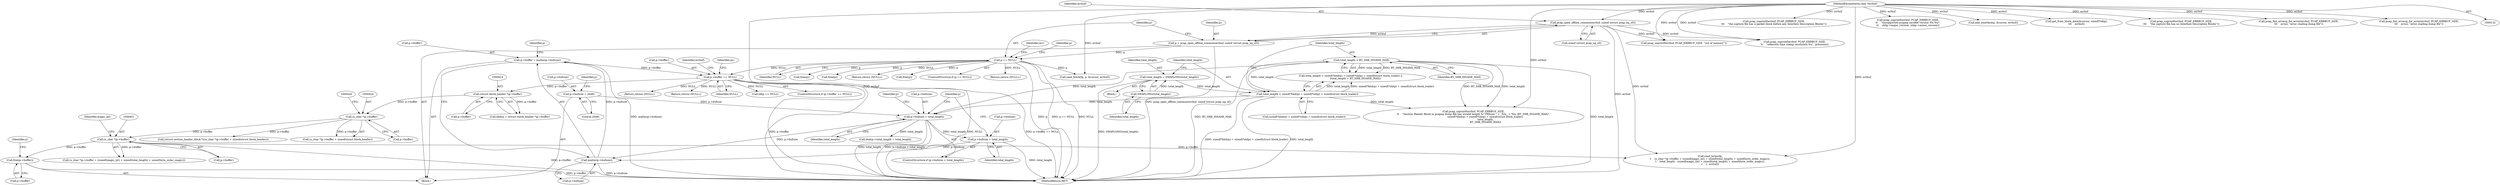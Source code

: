digraph "0_libpcap_87d6bef033062f969e70fa40c43dfd945d5a20ab@API" {
"1000697" [label="(Call,free(p->buffer))"];
"1000450" [label="(Call,(u_char *)p->buffer)"];
"1000423" [label="(Call,(u_char *)p->buffer)"];
"1000413" [label="(Call,(struct block_header *)p->buffer)"];
"1000388" [label="(Call,p->buffer == NULL)"];
"1000379" [label="(Call,p->buffer = malloc(p->bufsize))"];
"1000383" [label="(Call,malloc(p->bufsize))"];
"1000374" [label="(Call,p->bufsize = total_length)"];
"1000369" [label="(Call,p->bufsize < total_length)"];
"1000363" [label="(Call,p->bufsize = 2048)"];
"1000272" [label="(Call,total_length > BT_SHB_INSANE_MAX)"];
"1000260" [label="(Call,total_length < sizeof(*bhdrp) + sizeof(*shbp) + sizeof(struct block_trailer))"];
"1000254" [label="(Call,total_length = SWAPLONG(total_length))"];
"1000256" [label="(Call,SWAPLONG(total_length))"];
"1000305" [label="(Call,p == NULL)"];
"1000298" [label="(Call,p = pcap_open_offline_common(errbuf, sizeof (struct pcap_ng_sf)))"];
"1000300" [label="(Call,pcap_open_offline_common(errbuf, sizeof (struct pcap_ng_sf)))"];
"1000136" [label="(MethodParameterIn,char *errbuf)"];
"1000375" [label="(Call,p->bufsize)"];
"1000299" [label="(Identifier,p)"];
"1000239" [label="(Block,)"];
"1000423" [label="(Call,(u_char *)p->buffer)"];
"1000311" [label="(Identifier,err)"];
"1000371" [label="(Identifier,p)"];
"1000415" [label="(Call,p->buffer)"];
"1000260" [label="(Call,total_length < sizeof(*bhdrp) + sizeof(*shbp) + sizeof(struct block_trailer))"];
"1000404" [label="(Return,return (NULL);)"];
"1000624" [label="(Call,pcap_snprintf(errbuf, PCAP_ERRBUF_SIZE,\n\t\t\t    \"the capture file has a packet block before any Interface Description Blocks\"))"];
"1000435" [label="(Call,bhdrp->total_length = total_length)"];
"1000513" [label="(Call,pcap_snprintf(errbuf, PCAP_ERRBUF_SIZE,\n\t\t    \"unsupported pcapng savefile version %u.%u\",\n\t\t    shbp->major_version, shbp->minor_version))"];
"1000138" [label="(Block,)"];
"1000395" [label="(Identifier,errbuf)"];
"1000300" [label="(Call,pcap_open_offline_common(errbuf, sizeof (struct pcap_ng_sf)))"];
"1000373" [label="(Identifier,total_length)"];
"1000305" [label="(Call,p == NULL)"];
"1000394" [label="(Call,pcap_snprintf(errbuf, PCAP_ERRBUF_SIZE, \"out of memory\"))"];
"1000307" [label="(Identifier,NULL)"];
"1000302" [label="(Call,sizeof (struct pcap_ng_sf))"];
"1000343" [label="(Call,pcap_snprintf(errbuf, PCAP_ERRBUF_SIZE,\n\t\t    \"unknown time stamp resolution %u\", precision))"];
"1000255" [label="(Identifier,total_length)"];
"1000449" [label="(Call,(u_char *)p->buffer + (sizeof(magic_int) + sizeof(total_length) + sizeof(byte_order_magic)))"];
"1000398" [label="(Call,free(p))"];
"1000707" [label="(Return,return (NULL);)"];
"1000452" [label="(Call,p->buffer)"];
"1000698" [label="(Call,p->buffer)"];
"1000701" [label="(Call,free(p))"];
"1000614" [label="(Call,add_interface(p, &cursor, errbuf))"];
"1000425" [label="(Call,p->buffer)"];
"1000272" [label="(Call,total_length > BT_SHB_INSANE_MAX)"];
"1000313" [label="(Return,return (NULL);)"];
"1000384" [label="(Call,p->bufsize)"];
"1000392" [label="(Identifier,NULL)"];
"1000413" [label="(Call,(struct block_header *)p->buffer)"];
"1000383" [label="(Call,malloc(p->bufsize))"];
"1000369" [label="(Call,p->bufsize < total_length)"];
"1000702" [label="(Identifier,p)"];
"1000348" [label="(Call,free(p))"];
"1000378" [label="(Identifier,total_length)"];
"1000420" [label="(Call,(struct section_header_block *)((u_char *)p->buffer + sizeof(struct block_header)))"];
"1000376" [label="(Identifier,p)"];
"1000370" [label="(Call,p->bufsize)"];
"1000381" [label="(Identifier,p)"];
"1000587" [label="(Call,idbp == NULL)"];
"1000261" [label="(Identifier,total_length)"];
"1000254" [label="(Call,total_length = SWAPLONG(total_length))"];
"1000379" [label="(Call,p->buffer = malloc(p->bufsize))"];
"1000273" [label="(Identifier,total_length)"];
"1000257" [label="(Identifier,total_length)"];
"1000367" [label="(Literal,2048)"];
"1000276" [label="(Call,pcap_snprintf(errbuf, PCAP_ERRBUF_SIZE,\n\t\t    \"Section Header Block in pcapng dump file has invalid length %\" PRIsize \" < _%lu_ < %lu (BT_SHB_INSANE_MAX)\",\n                              sizeof(*bhdrp) + sizeof(*shbp) + sizeof(struct block_trailer),\n                              total_length,\n                              BT_SHB_INSANE_MAX))"];
"1000317" [label="(Identifier,p)"];
"1000368" [label="(ControlStructure,if (p->bufsize < total_length))"];
"1000274" [label="(Identifier,BT_SHB_INSANE_MAX)"];
"1000457" [label="(Identifier,magic_int)"];
"1000549" [label="(Call,read_block(fp, p, &cursor, errbuf))"];
"1000298" [label="(Call,p = pcap_open_offline_common(errbuf, sizeof (struct pcap_ng_sf)))"];
"1000422" [label="(Call,(u_char *)p->buffer + sizeof(struct block_header))"];
"1000259" [label="(Call,total_length < sizeof(*bhdrp) + sizeof(*shbp) + sizeof(struct block_trailer) ||\n            (total_length > BT_SHB_INSANE_MAX))"];
"1000388" [label="(Call,p->buffer == NULL)"];
"1000304" [label="(ControlStructure,if (p == NULL))"];
"1000408" [label="(Identifier,ps)"];
"1000579" [label="(Call,get_from_block_data(&cursor, sizeof(*idbp),\n\t\t\t    errbuf))"];
"1000306" [label="(Identifier,p)"];
"1000354" [label="(Return,return (NULL);)"];
"1000262" [label="(Call,sizeof(*bhdrp) + sizeof(*shbp) + sizeof(struct block_trailer))"];
"1000364" [label="(Call,p->bufsize)"];
"1000709" [label="(MethodReturn,RET)"];
"1000447" [label="(Call,read_bytes(fp,\n\t    (u_char *)p->buffer + (sizeof(magic_int) + sizeof(total_length) + sizeof(byte_order_magic)),\n\t    total_length - (sizeof(magic_int) + sizeof(total_length) + sizeof(byte_order_magic)),\n\t    1, errbuf))"];
"1000560" [label="(Call,pcap_snprintf(errbuf, PCAP_ERRBUF_SIZE,\n\t\t\t    \"the capture file has no Interface Description Blocks\"))"];
"1000411" [label="(Call,bhdrp = (struct block_header *)p->buffer)"];
"1000450" [label="(Call,(u_char *)p->buffer)"];
"1000363" [label="(Call,p->bufsize = 2048)"];
"1000387" [label="(ControlStructure,if (p->buffer == NULL))"];
"1000222" [label="(Call,pcap_fmt_errmsg_for_errno(errbuf, PCAP_ERRBUF_SIZE,\n\t\t\t    errno, \"error reading dump file\"))"];
"1000380" [label="(Call,p->buffer)"];
"1000389" [label="(Call,p->buffer)"];
"1000136" [label="(MethodParameterIn,char *errbuf)"];
"1000390" [label="(Identifier,p)"];
"1000256" [label="(Call,SWAPLONG(total_length))"];
"1000374" [label="(Call,p->bufsize = total_length)"];
"1000301" [label="(Identifier,errbuf)"];
"1000190" [label="(Call,pcap_fmt_errmsg_for_errno(errbuf, PCAP_ERRBUF_SIZE,\n\t\t\t    errno, \"error reading dump file\"))"];
"1000697" [label="(Call,free(p->buffer))"];
"1000697" -> "1000138"  [label="AST: "];
"1000697" -> "1000698"  [label="CFG: "];
"1000698" -> "1000697"  [label="AST: "];
"1000702" -> "1000697"  [label="CFG: "];
"1000697" -> "1000709"  [label="DDG: p->buffer"];
"1000450" -> "1000697"  [label="DDG: p->buffer"];
"1000450" -> "1000449"  [label="AST: "];
"1000450" -> "1000452"  [label="CFG: "];
"1000451" -> "1000450"  [label="AST: "];
"1000452" -> "1000450"  [label="AST: "];
"1000457" -> "1000450"  [label="CFG: "];
"1000450" -> "1000709"  [label="DDG: p->buffer"];
"1000450" -> "1000447"  [label="DDG: p->buffer"];
"1000450" -> "1000449"  [label="DDG: p->buffer"];
"1000423" -> "1000450"  [label="DDG: p->buffer"];
"1000423" -> "1000422"  [label="AST: "];
"1000423" -> "1000425"  [label="CFG: "];
"1000424" -> "1000423"  [label="AST: "];
"1000425" -> "1000423"  [label="AST: "];
"1000429" -> "1000423"  [label="CFG: "];
"1000423" -> "1000420"  [label="DDG: p->buffer"];
"1000423" -> "1000422"  [label="DDG: p->buffer"];
"1000413" -> "1000423"  [label="DDG: p->buffer"];
"1000413" -> "1000411"  [label="AST: "];
"1000413" -> "1000415"  [label="CFG: "];
"1000414" -> "1000413"  [label="AST: "];
"1000415" -> "1000413"  [label="AST: "];
"1000411" -> "1000413"  [label="CFG: "];
"1000413" -> "1000411"  [label="DDG: p->buffer"];
"1000388" -> "1000413"  [label="DDG: p->buffer"];
"1000388" -> "1000387"  [label="AST: "];
"1000388" -> "1000392"  [label="CFG: "];
"1000389" -> "1000388"  [label="AST: "];
"1000392" -> "1000388"  [label="AST: "];
"1000395" -> "1000388"  [label="CFG: "];
"1000408" -> "1000388"  [label="CFG: "];
"1000388" -> "1000709"  [label="DDG: p->buffer"];
"1000388" -> "1000709"  [label="DDG: NULL"];
"1000388" -> "1000709"  [label="DDG: p->buffer == NULL"];
"1000379" -> "1000388"  [label="DDG: p->buffer"];
"1000305" -> "1000388"  [label="DDG: NULL"];
"1000388" -> "1000404"  [label="DDG: NULL"];
"1000388" -> "1000587"  [label="DDG: NULL"];
"1000388" -> "1000707"  [label="DDG: NULL"];
"1000379" -> "1000138"  [label="AST: "];
"1000379" -> "1000383"  [label="CFG: "];
"1000380" -> "1000379"  [label="AST: "];
"1000383" -> "1000379"  [label="AST: "];
"1000390" -> "1000379"  [label="CFG: "];
"1000379" -> "1000709"  [label="DDG: malloc(p->bufsize)"];
"1000383" -> "1000379"  [label="DDG: p->bufsize"];
"1000383" -> "1000384"  [label="CFG: "];
"1000384" -> "1000383"  [label="AST: "];
"1000383" -> "1000709"  [label="DDG: p->bufsize"];
"1000374" -> "1000383"  [label="DDG: p->bufsize"];
"1000369" -> "1000383"  [label="DDG: p->bufsize"];
"1000374" -> "1000368"  [label="AST: "];
"1000374" -> "1000378"  [label="CFG: "];
"1000375" -> "1000374"  [label="AST: "];
"1000378" -> "1000374"  [label="AST: "];
"1000381" -> "1000374"  [label="CFG: "];
"1000374" -> "1000709"  [label="DDG: total_length"];
"1000369" -> "1000374"  [label="DDG: total_length"];
"1000369" -> "1000368"  [label="AST: "];
"1000369" -> "1000373"  [label="CFG: "];
"1000370" -> "1000369"  [label="AST: "];
"1000373" -> "1000369"  [label="AST: "];
"1000376" -> "1000369"  [label="CFG: "];
"1000381" -> "1000369"  [label="CFG: "];
"1000369" -> "1000709"  [label="DDG: p->bufsize < total_length"];
"1000369" -> "1000709"  [label="DDG: total_length"];
"1000363" -> "1000369"  [label="DDG: p->bufsize"];
"1000272" -> "1000369"  [label="DDG: total_length"];
"1000260" -> "1000369"  [label="DDG: total_length"];
"1000369" -> "1000435"  [label="DDG: total_length"];
"1000363" -> "1000138"  [label="AST: "];
"1000363" -> "1000367"  [label="CFG: "];
"1000364" -> "1000363"  [label="AST: "];
"1000367" -> "1000363"  [label="AST: "];
"1000371" -> "1000363"  [label="CFG: "];
"1000272" -> "1000259"  [label="AST: "];
"1000272" -> "1000274"  [label="CFG: "];
"1000273" -> "1000272"  [label="AST: "];
"1000274" -> "1000272"  [label="AST: "];
"1000259" -> "1000272"  [label="CFG: "];
"1000272" -> "1000709"  [label="DDG: BT_SHB_INSANE_MAX"];
"1000272" -> "1000709"  [label="DDG: total_length"];
"1000272" -> "1000259"  [label="DDG: total_length"];
"1000272" -> "1000259"  [label="DDG: BT_SHB_INSANE_MAX"];
"1000260" -> "1000272"  [label="DDG: total_length"];
"1000272" -> "1000276"  [label="DDG: total_length"];
"1000272" -> "1000276"  [label="DDG: BT_SHB_INSANE_MAX"];
"1000260" -> "1000259"  [label="AST: "];
"1000260" -> "1000262"  [label="CFG: "];
"1000261" -> "1000260"  [label="AST: "];
"1000262" -> "1000260"  [label="AST: "];
"1000273" -> "1000260"  [label="CFG: "];
"1000259" -> "1000260"  [label="CFG: "];
"1000260" -> "1000709"  [label="DDG: sizeof(*bhdrp) + sizeof(*shbp) + sizeof(struct block_trailer)"];
"1000260" -> "1000709"  [label="DDG: total_length"];
"1000260" -> "1000259"  [label="DDG: total_length"];
"1000260" -> "1000259"  [label="DDG: sizeof(*bhdrp) + sizeof(*shbp) + sizeof(struct block_trailer)"];
"1000254" -> "1000260"  [label="DDG: total_length"];
"1000260" -> "1000276"  [label="DDG: total_length"];
"1000254" -> "1000239"  [label="AST: "];
"1000254" -> "1000256"  [label="CFG: "];
"1000255" -> "1000254"  [label="AST: "];
"1000256" -> "1000254"  [label="AST: "];
"1000261" -> "1000254"  [label="CFG: "];
"1000254" -> "1000709"  [label="DDG: SWAPLONG(total_length)"];
"1000256" -> "1000254"  [label="DDG: total_length"];
"1000256" -> "1000257"  [label="CFG: "];
"1000257" -> "1000256"  [label="AST: "];
"1000305" -> "1000304"  [label="AST: "];
"1000305" -> "1000307"  [label="CFG: "];
"1000306" -> "1000305"  [label="AST: "];
"1000307" -> "1000305"  [label="AST: "];
"1000311" -> "1000305"  [label="CFG: "];
"1000317" -> "1000305"  [label="CFG: "];
"1000305" -> "1000709"  [label="DDG: p == NULL"];
"1000305" -> "1000709"  [label="DDG: NULL"];
"1000305" -> "1000709"  [label="DDG: p"];
"1000298" -> "1000305"  [label="DDG: p"];
"1000305" -> "1000313"  [label="DDG: NULL"];
"1000305" -> "1000348"  [label="DDG: p"];
"1000305" -> "1000354"  [label="DDG: NULL"];
"1000305" -> "1000398"  [label="DDG: p"];
"1000305" -> "1000549"  [label="DDG: p"];
"1000305" -> "1000701"  [label="DDG: p"];
"1000298" -> "1000138"  [label="AST: "];
"1000298" -> "1000300"  [label="CFG: "];
"1000299" -> "1000298"  [label="AST: "];
"1000300" -> "1000298"  [label="AST: "];
"1000306" -> "1000298"  [label="CFG: "];
"1000298" -> "1000709"  [label="DDG: pcap_open_offline_common(errbuf, sizeof (struct pcap_ng_sf))"];
"1000300" -> "1000298"  [label="DDG: errbuf"];
"1000300" -> "1000302"  [label="CFG: "];
"1000301" -> "1000300"  [label="AST: "];
"1000302" -> "1000300"  [label="AST: "];
"1000300" -> "1000709"  [label="DDG: errbuf"];
"1000136" -> "1000300"  [label="DDG: errbuf"];
"1000300" -> "1000343"  [label="DDG: errbuf"];
"1000300" -> "1000394"  [label="DDG: errbuf"];
"1000300" -> "1000447"  [label="DDG: errbuf"];
"1000136" -> "1000132"  [label="AST: "];
"1000136" -> "1000709"  [label="DDG: errbuf"];
"1000136" -> "1000190"  [label="DDG: errbuf"];
"1000136" -> "1000222"  [label="DDG: errbuf"];
"1000136" -> "1000276"  [label="DDG: errbuf"];
"1000136" -> "1000343"  [label="DDG: errbuf"];
"1000136" -> "1000394"  [label="DDG: errbuf"];
"1000136" -> "1000447"  [label="DDG: errbuf"];
"1000136" -> "1000513"  [label="DDG: errbuf"];
"1000136" -> "1000549"  [label="DDG: errbuf"];
"1000136" -> "1000560"  [label="DDG: errbuf"];
"1000136" -> "1000579"  [label="DDG: errbuf"];
"1000136" -> "1000614"  [label="DDG: errbuf"];
"1000136" -> "1000624"  [label="DDG: errbuf"];
}
